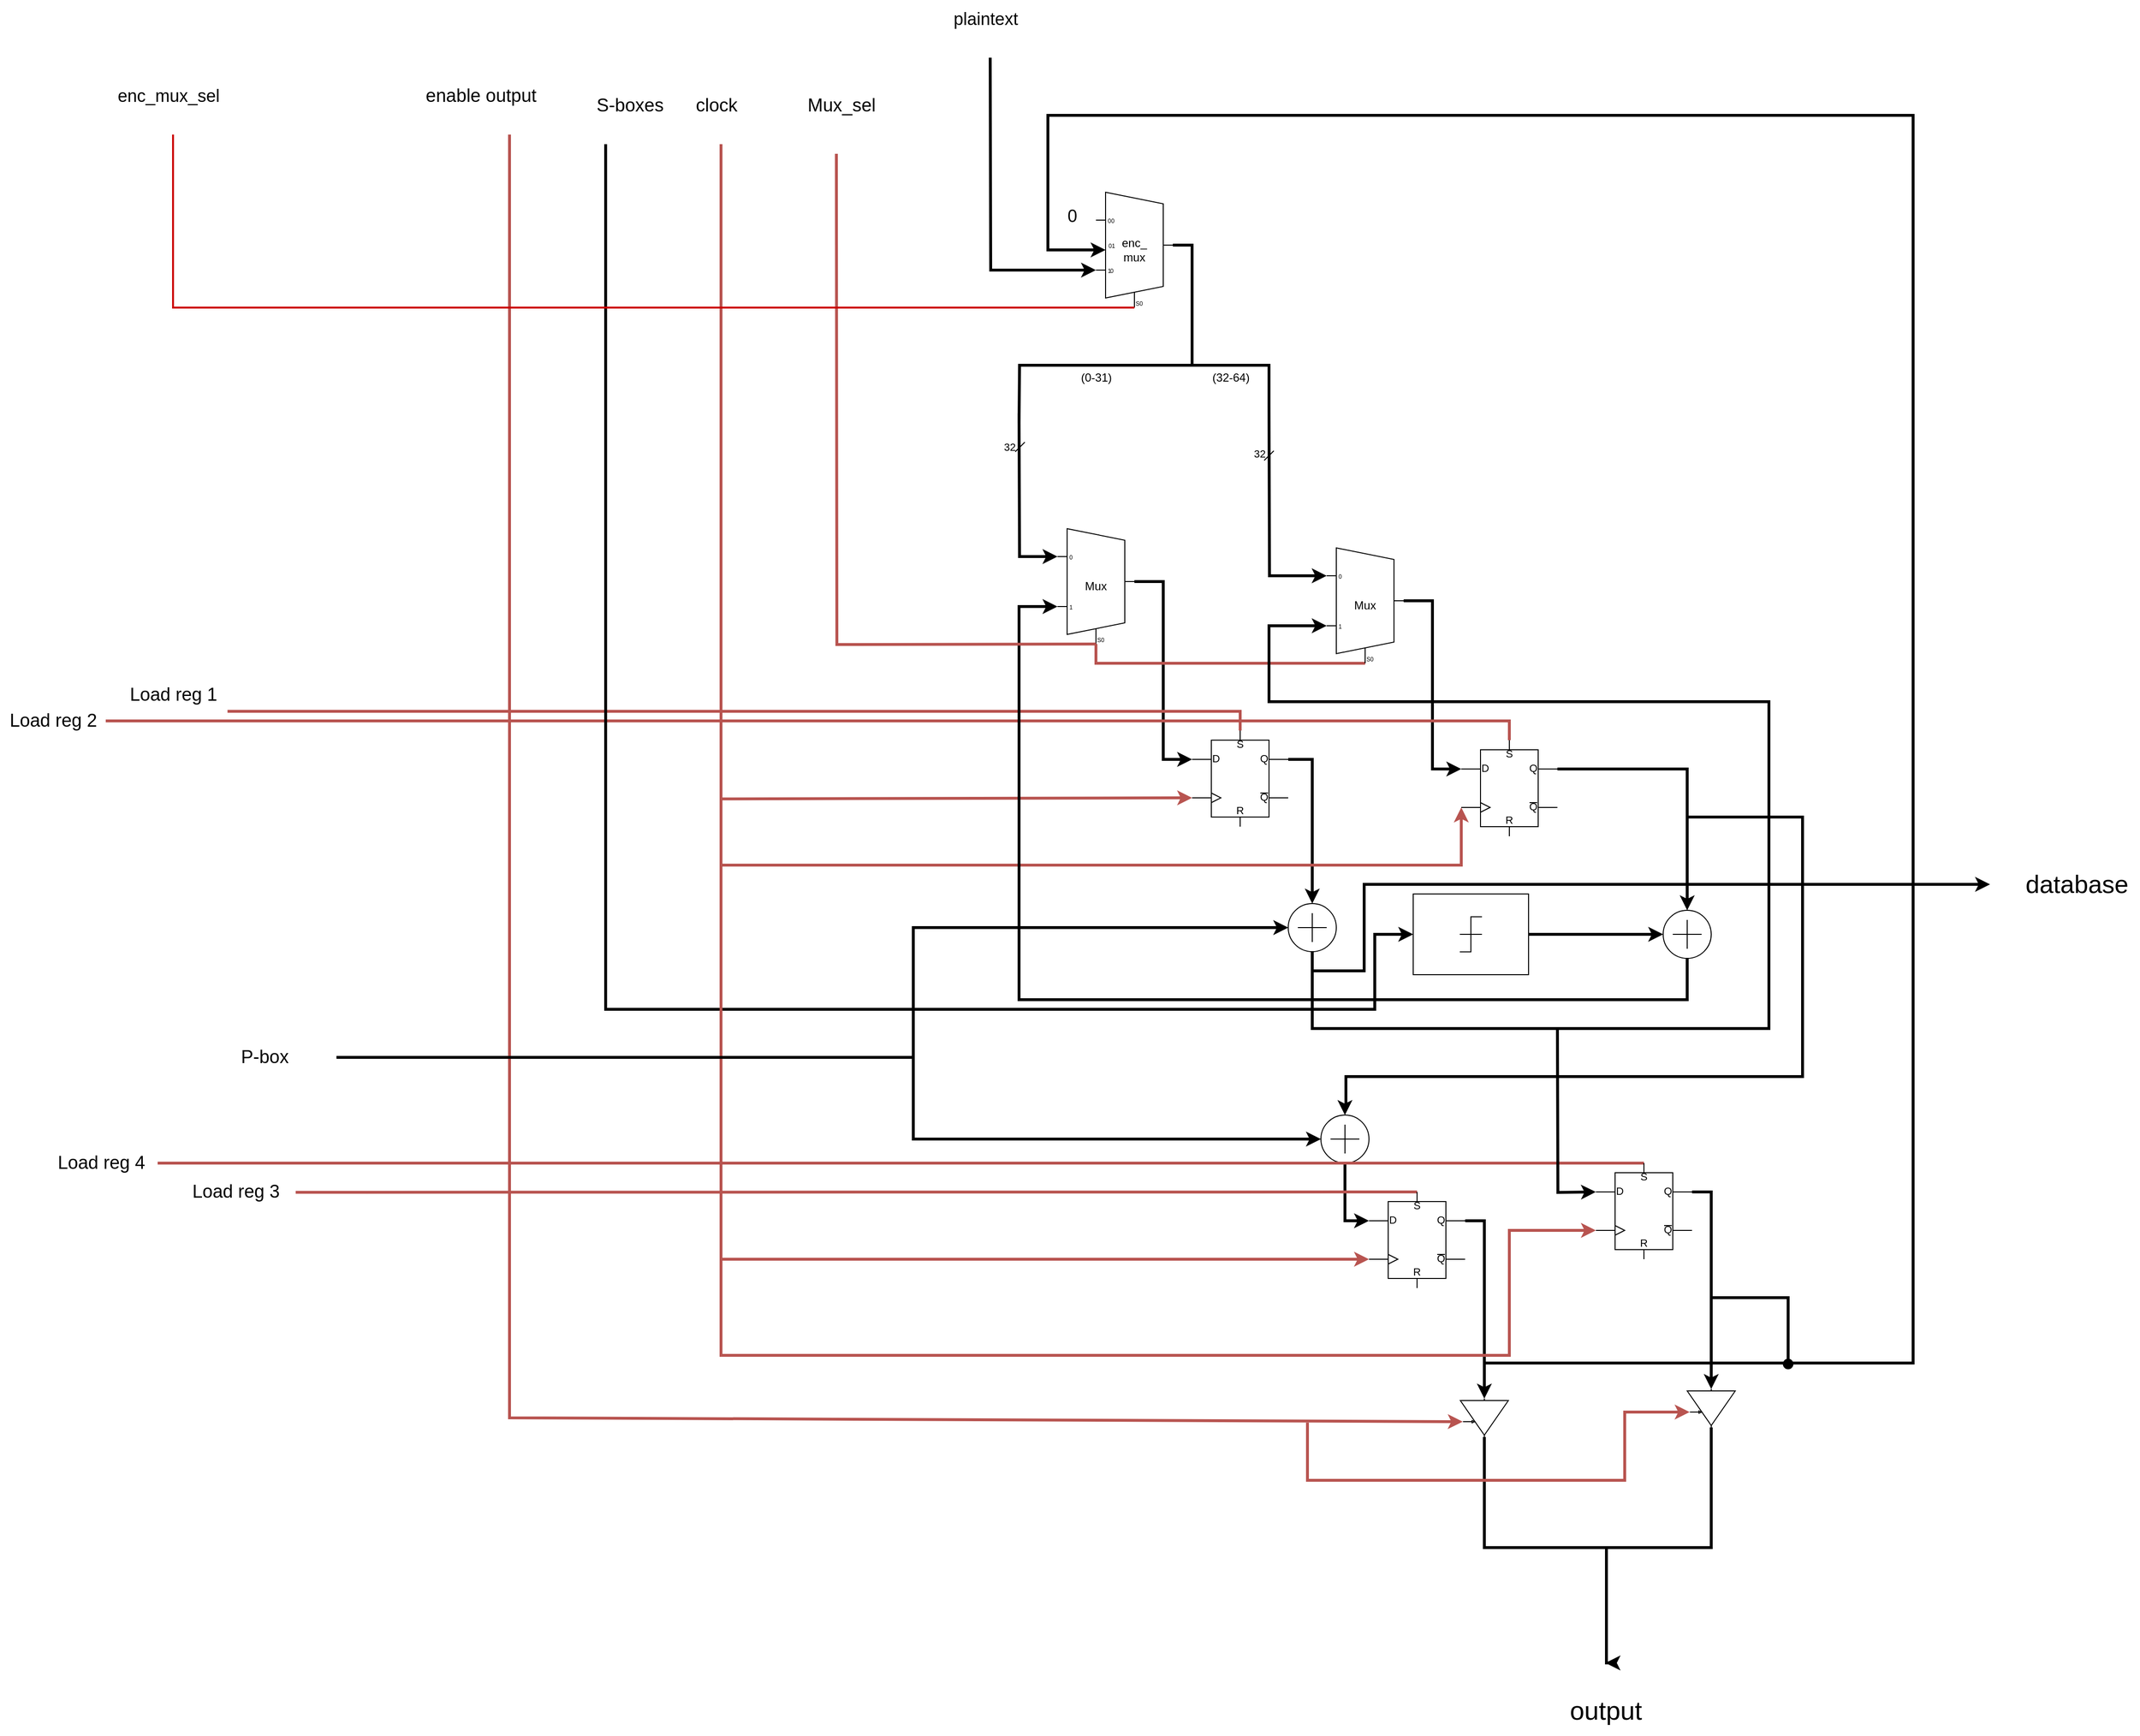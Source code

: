 <mxfile version="21.6.8" type="device">
  <diagram name="Page-1" id="MApo_q16_vX6nMRVA4rQ">
    <mxGraphModel dx="4300" dy="2780" grid="1" gridSize="10" guides="1" tooltips="1" connect="1" arrows="1" fold="1" page="1" pageScale="1" pageWidth="850" pageHeight="1100" math="0" shadow="0">
      <root>
        <mxCell id="0" />
        <mxCell id="1" parent="0" />
        <mxCell id="14ccnYZ_1jWqYZv687Fd-12" style="edgeStyle=orthogonalEdgeStyle;rounded=0;orthogonalLoop=1;jettySize=auto;html=1;exitX=1;exitY=0.5;exitDx=0;exitDy=-5;exitPerimeter=0;entryX=0;entryY=0.3;entryDx=0;entryDy=0;entryPerimeter=0;jumpSize=17;strokeWidth=3;" parent="1" source="14ccnYZ_1jWqYZv687Fd-1" target="14ccnYZ_1jWqYZv687Fd-3" edge="1">
          <mxGeometry relative="1" as="geometry" />
        </mxCell>
        <mxCell id="14ccnYZ_1jWqYZv687Fd-20" style="edgeStyle=orthogonalEdgeStyle;rounded=0;orthogonalLoop=1;jettySize=auto;html=1;exitX=0;exitY=0.217;exitDx=0;exitDy=3;exitPerimeter=0;endArrow=none;endFill=0;startArrow=classic;startFill=1;jumpSize=17;strokeWidth=3;" parent="1" source="14ccnYZ_1jWqYZv687Fd-1" edge="1">
          <mxGeometry relative="1" as="geometry">
            <mxPoint x="-30" y="130" as="targetPoint" />
          </mxGeometry>
        </mxCell>
        <mxCell id="14ccnYZ_1jWqYZv687Fd-31" value="32" style="edgeLabel;html=1;align=center;verticalAlign=middle;resizable=0;points=[];" parent="14ccnYZ_1jWqYZv687Fd-20" vertex="1" connectable="0">
          <mxGeometry x="0.627" y="-1" relative="1" as="geometry">
            <mxPoint x="-11" as="offset" />
          </mxGeometry>
        </mxCell>
        <mxCell id="14ccnYZ_1jWqYZv687Fd-1" value="Mux" style="shadow=0;dashed=0;align=center;html=1;strokeWidth=1;shape=mxgraph.electrical.abstract.mux2;whiteSpace=wrap;" parent="1" vertex="1">
          <mxGeometry x="10" y="250" width="80" height="120" as="geometry" />
        </mxCell>
        <mxCell id="14ccnYZ_1jWqYZv687Fd-13" style="edgeStyle=orthogonalEdgeStyle;rounded=0;orthogonalLoop=1;jettySize=auto;html=1;exitX=1;exitY=0.5;exitDx=0;exitDy=-5;exitPerimeter=0;entryX=0;entryY=0.3;entryDx=0;entryDy=0;entryPerimeter=0;jumpSize=17;strokeWidth=3;" parent="1" source="14ccnYZ_1jWqYZv687Fd-2" target="14ccnYZ_1jWqYZv687Fd-4" edge="1">
          <mxGeometry relative="1" as="geometry" />
        </mxCell>
        <mxCell id="14ccnYZ_1jWqYZv687Fd-21" style="edgeStyle=orthogonalEdgeStyle;rounded=0;orthogonalLoop=1;jettySize=auto;html=1;exitX=0;exitY=0.217;exitDx=0;exitDy=3;exitPerimeter=0;endArrow=none;endFill=0;startArrow=classic;startFill=1;jumpSize=17;strokeWidth=3;" parent="1" source="14ccnYZ_1jWqYZv687Fd-2" edge="1">
          <mxGeometry relative="1" as="geometry">
            <mxPoint x="230" y="120" as="targetPoint" />
          </mxGeometry>
        </mxCell>
        <mxCell id="14ccnYZ_1jWqYZv687Fd-33" value="32" style="edgeLabel;html=1;align=center;verticalAlign=middle;resizable=0;points=[];" parent="14ccnYZ_1jWqYZv687Fd-21" vertex="1" connectable="0">
          <mxGeometry x="0.565" y="-1" relative="1" as="geometry">
            <mxPoint x="-11" as="offset" />
          </mxGeometry>
        </mxCell>
        <mxCell id="pIvxz-K7B6osAKBqjWwv-2" style="edgeStyle=none;rounded=0;orthogonalLoop=1;jettySize=auto;html=1;exitX=0.375;exitY=1;exitDx=10;exitDy=0;exitPerimeter=0;entryX=0.375;entryY=1;entryDx=10;entryDy=0;entryPerimeter=0;endArrow=none;endFill=0;fillColor=#f8cecc;strokeColor=#b85450;jumpSize=17;strokeWidth=3;" parent="1" source="14ccnYZ_1jWqYZv687Fd-2" target="14ccnYZ_1jWqYZv687Fd-1" edge="1">
          <mxGeometry relative="1" as="geometry">
            <Array as="points">
              <mxPoint x="50" y="390" />
            </Array>
          </mxGeometry>
        </mxCell>
        <mxCell id="14ccnYZ_1jWqYZv687Fd-2" value="Mux" style="shadow=0;dashed=0;align=center;html=1;strokeWidth=1;shape=mxgraph.electrical.abstract.mux2;whiteSpace=wrap;" parent="1" vertex="1">
          <mxGeometry x="290" y="270" width="80" height="120" as="geometry" />
        </mxCell>
        <mxCell id="14ccnYZ_1jWqYZv687Fd-14" style="edgeStyle=orthogonalEdgeStyle;rounded=0;orthogonalLoop=1;jettySize=auto;html=1;exitX=1;exitY=0.3;exitDx=0;exitDy=0;exitPerimeter=0;entryX=0.5;entryY=0;entryDx=0;entryDy=0;entryPerimeter=0;jumpSize=17;strokeWidth=3;" parent="1" source="14ccnYZ_1jWqYZv687Fd-3" target="14ccnYZ_1jWqYZv687Fd-5" edge="1">
          <mxGeometry relative="1" as="geometry" />
        </mxCell>
        <mxCell id="pIvxz-K7B6osAKBqjWwv-6" style="edgeStyle=none;rounded=0;orthogonalLoop=1;jettySize=auto;html=1;exitX=0;exitY=0.7;exitDx=0;exitDy=0;exitPerimeter=0;endArrow=none;endFill=0;fillColor=#f8cecc;strokeColor=#b85450;jumpSize=17;strokeWidth=3;startArrow=classic;startFill=1;" parent="1" source="14ccnYZ_1jWqYZv687Fd-3" edge="1">
          <mxGeometry relative="1" as="geometry">
            <mxPoint x="-340" y="531.111" as="targetPoint" />
          </mxGeometry>
        </mxCell>
        <mxCell id="pIvxz-K7B6osAKBqjWwv-8" style="edgeStyle=none;rounded=0;orthogonalLoop=1;jettySize=auto;html=1;exitX=0.5;exitY=0;exitDx=0;exitDy=0;exitPerimeter=0;endArrow=none;endFill=0;fillColor=#f8cecc;strokeColor=#b85450;jumpSize=17;strokeWidth=3;" parent="1" source="14ccnYZ_1jWqYZv687Fd-3" edge="1">
          <mxGeometry relative="1" as="geometry">
            <mxPoint x="-853.333" y="440" as="targetPoint" />
            <Array as="points">
              <mxPoint x="200" y="440" />
            </Array>
          </mxGeometry>
        </mxCell>
        <mxCell id="14ccnYZ_1jWqYZv687Fd-3" value="" style="verticalLabelPosition=bottom;shadow=0;dashed=0;align=center;html=1;verticalAlign=top;shape=mxgraph.electrical.logic_gates.d_type_rs_flip-flop;" parent="1" vertex="1">
          <mxGeometry x="150" y="460" width="100" height="100" as="geometry" />
        </mxCell>
        <mxCell id="14ccnYZ_1jWqYZv687Fd-15" style="edgeStyle=orthogonalEdgeStyle;rounded=0;orthogonalLoop=1;jettySize=auto;html=1;exitX=1;exitY=0.3;exitDx=0;exitDy=0;exitPerimeter=0;entryX=0.5;entryY=0;entryDx=0;entryDy=0;entryPerimeter=0;jumpSize=17;strokeWidth=3;" parent="1" source="14ccnYZ_1jWqYZv687Fd-4" target="14ccnYZ_1jWqYZv687Fd-6" edge="1">
          <mxGeometry relative="1" as="geometry" />
        </mxCell>
        <mxCell id="pIvxz-K7B6osAKBqjWwv-7" style="edgeStyle=none;rounded=0;orthogonalLoop=1;jettySize=auto;html=1;exitX=0;exitY=0.7;exitDx=0;exitDy=0;exitPerimeter=0;endArrow=none;endFill=0;fillColor=#f8cecc;strokeColor=#b85450;jumpSize=17;strokeWidth=3;startArrow=classic;startFill=1;" parent="1" source="14ccnYZ_1jWqYZv687Fd-4" edge="1">
          <mxGeometry relative="1" as="geometry">
            <mxPoint x="-340" y="600" as="targetPoint" />
            <Array as="points">
              <mxPoint x="430" y="600" />
            </Array>
          </mxGeometry>
        </mxCell>
        <mxCell id="pIvxz-K7B6osAKBqjWwv-9" style="edgeStyle=none;rounded=0;orthogonalLoop=1;jettySize=auto;html=1;exitX=0.5;exitY=0;exitDx=0;exitDy=0;exitPerimeter=0;endArrow=none;endFill=0;fillColor=#f8cecc;strokeColor=#b85450;jumpSize=17;strokeWidth=3;" parent="1" source="14ccnYZ_1jWqYZv687Fd-4" edge="1">
          <mxGeometry relative="1" as="geometry">
            <mxPoint x="-980" y="450" as="targetPoint" />
            <Array as="points">
              <mxPoint x="480" y="450" />
            </Array>
          </mxGeometry>
        </mxCell>
        <mxCell id="14ccnYZ_1jWqYZv687Fd-4" value="" style="verticalLabelPosition=bottom;shadow=0;dashed=0;align=center;html=1;verticalAlign=top;shape=mxgraph.electrical.logic_gates.d_type_rs_flip-flop;" parent="1" vertex="1">
          <mxGeometry x="430" y="470" width="100" height="100" as="geometry" />
        </mxCell>
        <mxCell id="14ccnYZ_1jWqYZv687Fd-18" style="edgeStyle=orthogonalEdgeStyle;rounded=0;orthogonalLoop=1;jettySize=auto;html=1;exitX=0.5;exitY=1;exitDx=0;exitDy=0;exitPerimeter=0;entryX=0;entryY=0.65;entryDx=0;entryDy=3;entryPerimeter=0;jumpSize=17;strokeWidth=3;" parent="1" source="14ccnYZ_1jWqYZv687Fd-5" target="14ccnYZ_1jWqYZv687Fd-2" edge="1">
          <mxGeometry relative="1" as="geometry">
            <Array as="points">
              <mxPoint x="275" y="770" />
              <mxPoint x="750" y="770" />
              <mxPoint x="750" y="430" />
              <mxPoint x="230" y="430" />
              <mxPoint x="230" y="351" />
            </Array>
          </mxGeometry>
        </mxCell>
        <mxCell id="14ccnYZ_1jWqYZv687Fd-5" value="" style="verticalLabelPosition=bottom;shadow=0;dashed=0;align=center;html=1;verticalAlign=top;shape=mxgraph.electrical.abstract.summation_point;" parent="1" vertex="1">
          <mxGeometry x="250" y="640" width="50" height="50" as="geometry" />
        </mxCell>
        <mxCell id="14ccnYZ_1jWqYZv687Fd-17" style="edgeStyle=orthogonalEdgeStyle;rounded=0;orthogonalLoop=1;jettySize=auto;html=1;exitX=0.5;exitY=1;exitDx=0;exitDy=0;exitPerimeter=0;entryX=0;entryY=0.65;entryDx=0;entryDy=3;entryPerimeter=0;jumpSize=17;strokeWidth=3;" parent="1" source="14ccnYZ_1jWqYZv687Fd-6" target="14ccnYZ_1jWqYZv687Fd-1" edge="1">
          <mxGeometry relative="1" as="geometry">
            <Array as="points">
              <mxPoint x="665" y="740" />
              <mxPoint x="-30" y="740" />
              <mxPoint x="-30" y="331" />
            </Array>
          </mxGeometry>
        </mxCell>
        <mxCell id="14ccnYZ_1jWqYZv687Fd-6" value="" style="verticalLabelPosition=bottom;shadow=0;dashed=0;align=center;html=1;verticalAlign=top;shape=mxgraph.electrical.abstract.summation_point;" parent="1" vertex="1">
          <mxGeometry x="640" y="647" width="50" height="50" as="geometry" />
        </mxCell>
        <mxCell id="14ccnYZ_1jWqYZv687Fd-16" style="edgeStyle=orthogonalEdgeStyle;rounded=0;orthogonalLoop=1;jettySize=auto;html=1;exitX=1;exitY=0.5;exitDx=0;exitDy=0;exitPerimeter=0;entryX=0;entryY=0.5;entryDx=0;entryDy=0;entryPerimeter=0;jumpSize=17;strokeWidth=3;" parent="1" source="14ccnYZ_1jWqYZv687Fd-7" target="14ccnYZ_1jWqYZv687Fd-6" edge="1">
          <mxGeometry relative="1" as="geometry" />
        </mxCell>
        <mxCell id="pIvxz-K7B6osAKBqjWwv-16" style="edgeStyle=none;rounded=0;orthogonalLoop=1;jettySize=auto;html=1;exitX=0;exitY=0.5;exitDx=0;exitDy=0;exitPerimeter=0;endArrow=none;endFill=0;startArrow=classic;startFill=1;strokeWidth=3;" parent="1" source="14ccnYZ_1jWqYZv687Fd-7" edge="1">
          <mxGeometry relative="1" as="geometry">
            <mxPoint x="-460" y="-150" as="targetPoint" />
            <Array as="points">
              <mxPoint x="340" y="672" />
              <mxPoint x="340" y="750" />
              <mxPoint x="-460" y="750" />
            </Array>
          </mxGeometry>
        </mxCell>
        <mxCell id="14ccnYZ_1jWqYZv687Fd-7" value="" style="verticalLabelPosition=bottom;shadow=0;dashed=0;align=center;html=1;verticalAlign=top;shape=mxgraph.electrical.abstract.quantizer;" parent="1" vertex="1">
          <mxGeometry x="380" y="630" width="120" height="84" as="geometry" />
        </mxCell>
        <mxCell id="14ccnYZ_1jWqYZv687Fd-24" style="edgeStyle=orthogonalEdgeStyle;rounded=0;orthogonalLoop=1;jettySize=auto;html=1;entryX=0;entryY=0.3;entryDx=0;entryDy=0;entryPerimeter=0;strokeWidth=3;" parent="1" source="14ccnYZ_1jWqYZv687Fd-8" target="14ccnYZ_1jWqYZv687Fd-9" edge="1">
          <mxGeometry relative="1" as="geometry" />
        </mxCell>
        <mxCell id="14ccnYZ_1jWqYZv687Fd-8" value="" style="verticalLabelPosition=bottom;shadow=0;dashed=0;align=center;html=1;verticalAlign=top;shape=mxgraph.electrical.abstract.summation_point;" parent="1" vertex="1">
          <mxGeometry x="284" y="860" width="50" height="50" as="geometry" />
        </mxCell>
        <mxCell id="14ccnYZ_1jWqYZv687Fd-27" style="edgeStyle=orthogonalEdgeStyle;rounded=0;orthogonalLoop=1;jettySize=auto;html=1;exitX=1;exitY=0.3;exitDx=0;exitDy=0;exitPerimeter=0;entryX=0;entryY=0.5;entryDx=0;entryDy=0;entryPerimeter=0;jumpSize=17;strokeWidth=3;" parent="1" source="14ccnYZ_1jWqYZv687Fd-9" target="14ccnYZ_1jWqYZv687Fd-26" edge="1">
          <mxGeometry relative="1" as="geometry" />
        </mxCell>
        <mxCell id="pIvxz-K7B6osAKBqjWwv-10" style="edgeStyle=none;rounded=0;orthogonalLoop=1;jettySize=auto;html=1;exitX=0.5;exitY=0;exitDx=0;exitDy=0;exitPerimeter=0;endArrow=none;endFill=0;fillColor=#f8cecc;strokeColor=#b85450;jumpSize=17;strokeWidth=3;" parent="1" source="14ccnYZ_1jWqYZv687Fd-9" edge="1">
          <mxGeometry relative="1" as="geometry">
            <mxPoint x="-782.424" y="940.364" as="targetPoint" />
          </mxGeometry>
        </mxCell>
        <mxCell id="14ccnYZ_1jWqYZv687Fd-9" value="" style="verticalLabelPosition=bottom;shadow=0;dashed=0;align=center;html=1;verticalAlign=top;shape=mxgraph.electrical.logic_gates.d_type_rs_flip-flop;" parent="1" vertex="1">
          <mxGeometry x="334" y="940" width="100" height="100" as="geometry" />
        </mxCell>
        <mxCell id="14ccnYZ_1jWqYZv687Fd-28" style="edgeStyle=orthogonalEdgeStyle;rounded=0;orthogonalLoop=1;jettySize=auto;html=1;exitX=1;exitY=0.3;exitDx=0;exitDy=0;exitPerimeter=0;entryX=0;entryY=0.5;entryDx=0;entryDy=0;entryPerimeter=0;jumpSize=17;strokeWidth=3;" parent="1" source="14ccnYZ_1jWqYZv687Fd-10" target="14ccnYZ_1jWqYZv687Fd-11" edge="1">
          <mxGeometry relative="1" as="geometry" />
        </mxCell>
        <mxCell id="pIvxz-K7B6osAKBqjWwv-5" style="edgeStyle=none;rounded=0;orthogonalLoop=1;jettySize=auto;html=1;exitX=0;exitY=0.7;exitDx=0;exitDy=0;exitPerimeter=0;endArrow=none;endFill=0;fillColor=#f8cecc;strokeColor=#b85450;jumpSize=17;strokeWidth=3;startArrow=classic;startFill=1;" parent="1" source="14ccnYZ_1jWqYZv687Fd-10" edge="1">
          <mxGeometry relative="1" as="geometry">
            <mxPoint x="-340" y="990" as="targetPoint" />
            <Array as="points">
              <mxPoint x="480" y="980" />
              <mxPoint x="480" y="1110" />
              <mxPoint x="-340" y="1110" />
            </Array>
          </mxGeometry>
        </mxCell>
        <mxCell id="pIvxz-K7B6osAKBqjWwv-11" style="edgeStyle=none;rounded=0;orthogonalLoop=1;jettySize=auto;html=1;exitX=0.5;exitY=0;exitDx=0;exitDy=0;exitPerimeter=0;endArrow=none;endFill=0;fillColor=#f8cecc;strokeColor=#b85450;jumpSize=17;strokeWidth=3;" parent="1" source="14ccnYZ_1jWqYZv687Fd-10" edge="1">
          <mxGeometry relative="1" as="geometry">
            <mxPoint x="-926" y="910" as="targetPoint" />
          </mxGeometry>
        </mxCell>
        <mxCell id="14ccnYZ_1jWqYZv687Fd-10" value="" style="verticalLabelPosition=bottom;shadow=0;dashed=0;align=center;html=1;verticalAlign=top;shape=mxgraph.electrical.logic_gates.d_type_rs_flip-flop;" parent="1" vertex="1">
          <mxGeometry x="570" y="910" width="100" height="100" as="geometry" />
        </mxCell>
        <mxCell id="14ccnYZ_1jWqYZv687Fd-30" style="edgeStyle=orthogonalEdgeStyle;rounded=0;orthogonalLoop=1;jettySize=auto;html=1;exitX=1;exitY=0.5;exitDx=0;exitDy=0;exitPerimeter=0;jumpSize=17;strokeWidth=3;endArrow=none;endFill=0;" parent="1" source="14ccnYZ_1jWqYZv687Fd-11" edge="1">
          <mxGeometry relative="1" as="geometry">
            <mxPoint x="570" y="1310" as="targetPoint" />
            <Array as="points">
              <mxPoint x="690" y="1310" />
              <mxPoint x="580" y="1310" />
            </Array>
          </mxGeometry>
        </mxCell>
        <mxCell id="14ccnYZ_1jWqYZv687Fd-11" value="" style="verticalLabelPosition=bottom;shadow=0;dashed=0;align=center;html=1;verticalAlign=top;shape=mxgraph.electrical.abstract.controlled_amplifier;rotation=90;" parent="1" vertex="1">
          <mxGeometry x="670" y="1140" width="40" height="50" as="geometry" />
        </mxCell>
        <mxCell id="14ccnYZ_1jWqYZv687Fd-22" style="edgeStyle=orthogonalEdgeStyle;rounded=0;orthogonalLoop=1;jettySize=auto;html=1;endArrow=none;endFill=0;startArrow=classic;startFill=1;jumpSize=17;strokeWidth=3;" parent="1" edge="1">
          <mxGeometry relative="1" as="geometry">
            <mxPoint x="530" y="770" as="targetPoint" />
            <mxPoint x="570" y="940" as="sourcePoint" />
          </mxGeometry>
        </mxCell>
        <mxCell id="14ccnYZ_1jWqYZv687Fd-23" style="edgeStyle=orthogonalEdgeStyle;rounded=0;orthogonalLoop=1;jettySize=auto;html=1;endArrow=none;endFill=0;startArrow=classic;startFill=1;exitX=0.5;exitY=0;exitDx=0;exitDy=0;exitPerimeter=0;jumpSize=17;strokeWidth=3;" parent="1" source="14ccnYZ_1jWqYZv687Fd-8" edge="1">
          <mxGeometry relative="1" as="geometry">
            <mxPoint x="665" y="550" as="targetPoint" />
            <mxPoint x="310" y="840" as="sourcePoint" />
            <Array as="points">
              <mxPoint x="310" y="850" />
              <mxPoint x="310" y="820" />
              <mxPoint x="785" y="820" />
              <mxPoint x="785" y="550" />
            </Array>
          </mxGeometry>
        </mxCell>
        <mxCell id="14ccnYZ_1jWqYZv687Fd-25" style="edgeStyle=orthogonalEdgeStyle;rounded=0;orthogonalLoop=1;jettySize=auto;html=1;endArrow=none;endFill=0;startArrow=classic;startFill=1;jumpSize=17;strokeWidth=3;" parent="1" edge="1">
          <mxGeometry relative="1" as="geometry">
            <mxPoint x="275" y="710" as="targetPoint" />
            <mxPoint x="980" y="620" as="sourcePoint" />
            <Array as="points">
              <mxPoint x="921" y="620" />
              <mxPoint x="329" y="620" />
              <mxPoint x="329" y="710" />
            </Array>
          </mxGeometry>
        </mxCell>
        <mxCell id="14ccnYZ_1jWqYZv687Fd-29" style="edgeStyle=orthogonalEdgeStyle;rounded=0;orthogonalLoop=1;jettySize=auto;html=1;exitX=1;exitY=0.5;exitDx=0;exitDy=0;exitPerimeter=0;jumpSize=17;strokeWidth=3;" parent="1" source="14ccnYZ_1jWqYZv687Fd-26" edge="1">
          <mxGeometry relative="1" as="geometry">
            <mxPoint x="580" y="1430" as="targetPoint" />
            <Array as="points">
              <mxPoint x="454" y="1310" />
              <mxPoint x="581" y="1310" />
              <mxPoint x="581" y="1430" />
            </Array>
          </mxGeometry>
        </mxCell>
        <mxCell id="14ccnYZ_1jWqYZv687Fd-26" value="" style="verticalLabelPosition=bottom;shadow=0;dashed=0;align=center;html=1;verticalAlign=top;shape=mxgraph.electrical.abstract.controlled_amplifier;rotation=90;" parent="1" vertex="1">
          <mxGeometry x="434" y="1150" width="40" height="50" as="geometry" />
        </mxCell>
        <mxCell id="14ccnYZ_1jWqYZv687Fd-32" value="" style="endArrow=none;html=1;rounded=0;" parent="1" edge="1">
          <mxGeometry width="50" height="50" relative="1" as="geometry">
            <mxPoint x="-34" y="170" as="sourcePoint" />
            <mxPoint x="-24" y="160" as="targetPoint" />
          </mxGeometry>
        </mxCell>
        <mxCell id="14ccnYZ_1jWqYZv687Fd-34" value="" style="endArrow=none;html=1;rounded=0;" parent="1" edge="1">
          <mxGeometry width="50" height="50" relative="1" as="geometry">
            <mxPoint x="225" y="179" as="sourcePoint" />
            <mxPoint x="235" y="169" as="targetPoint" />
          </mxGeometry>
        </mxCell>
        <mxCell id="pIvxz-K7B6osAKBqjWwv-1" value="" style="endArrow=none;html=1;rounded=0;edgeStyle=orthogonalEdgeStyle;fillColor=#f8cecc;strokeColor=#b85450;jumpSize=17;strokeWidth=3;" parent="1" edge="1">
          <mxGeometry width="50" height="50" relative="1" as="geometry">
            <mxPoint x="50" y="370" as="sourcePoint" />
            <mxPoint x="-220" y="-140" as="targetPoint" />
          </mxGeometry>
        </mxCell>
        <mxCell id="pIvxz-K7B6osAKBqjWwv-4" value="" style="edgeStyle=none;orthogonalLoop=1;jettySize=auto;html=1;rounded=0;entryX=0;entryY=0.7;entryDx=0;entryDy=0;entryPerimeter=0;endArrow=classic;endFill=1;fillColor=#f8cecc;strokeColor=#b85450;jumpSize=17;strokeWidth=3;startArrow=none;startFill=0;" parent="1" target="14ccnYZ_1jWqYZv687Fd-9" edge="1">
          <mxGeometry width="100" relative="1" as="geometry">
            <mxPoint x="-340" y="-150" as="sourcePoint" />
            <mxPoint x="-330" y="540" as="targetPoint" />
            <Array as="points">
              <mxPoint x="-340" y="420" />
              <mxPoint x="-340" y="1010" />
            </Array>
          </mxGeometry>
        </mxCell>
        <mxCell id="pIvxz-K7B6osAKBqjWwv-12" value="" style="endArrow=none;html=1;rounded=0;exitX=0.6;exitY=0.95;exitDx=0;exitDy=0;exitPerimeter=0;startArrow=classic;startFill=1;fillColor=#f8cecc;strokeColor=#b85450;jumpSize=17;strokeWidth=3;" parent="1" source="14ccnYZ_1jWqYZv687Fd-26" edge="1">
          <mxGeometry width="50" height="50" relative="1" as="geometry">
            <mxPoint x="-320" y="490" as="sourcePoint" />
            <mxPoint x="-560" y="-160" as="targetPoint" />
            <Array as="points">
              <mxPoint x="-560" y="1175" />
            </Array>
          </mxGeometry>
        </mxCell>
        <mxCell id="pIvxz-K7B6osAKBqjWwv-13" value="" style="endArrow=none;html=1;rounded=0;exitX=0.6;exitY=0.95;exitDx=0;exitDy=0;exitPerimeter=0;endFill=0;startArrow=classic;startFill=1;fillColor=#f8cecc;strokeColor=#b85450;jumpSize=20;endSize=10;strokeWidth=3;" parent="1" source="14ccnYZ_1jWqYZv687Fd-11" edge="1">
          <mxGeometry width="50" height="50" relative="1" as="geometry">
            <mxPoint x="370" y="1060" as="sourcePoint" />
            <mxPoint x="270" y="1180" as="targetPoint" />
            <Array as="points">
              <mxPoint x="600" y="1169" />
              <mxPoint x="600" y="1240" />
              <mxPoint x="270" y="1240" />
            </Array>
          </mxGeometry>
        </mxCell>
        <mxCell id="pIvxz-K7B6osAKBqjWwv-14" value="" style="endArrow=classic;html=1;rounded=0;entryX=0;entryY=0.5;entryDx=0;entryDy=0;entryPerimeter=0;startArrow=none;startFill=0;endFill=1;jumpSize=17;strokeWidth=3;" parent="1" target="14ccnYZ_1jWqYZv687Fd-8" edge="1">
          <mxGeometry width="50" height="50" relative="1" as="geometry">
            <mxPoint x="-740" y="800" as="sourcePoint" />
            <mxPoint x="-260" y="800" as="targetPoint" />
            <Array as="points">
              <mxPoint x="-140" y="800" />
              <mxPoint x="-140" y="885" />
            </Array>
          </mxGeometry>
        </mxCell>
        <mxCell id="pIvxz-K7B6osAKBqjWwv-15" value="" style="endArrow=classic;html=1;rounded=0;entryX=0;entryY=0.5;entryDx=0;entryDy=0;entryPerimeter=0;startArrow=none;startFill=0;endFill=1;jumpSize=17;strokeWidth=3;" parent="1" target="14ccnYZ_1jWqYZv687Fd-5" edge="1">
          <mxGeometry width="50" height="50" relative="1" as="geometry">
            <mxPoint x="-140" y="800" as="sourcePoint" />
            <mxPoint x="-220" y="780" as="targetPoint" />
            <Array as="points">
              <mxPoint x="-140" y="665" />
            </Array>
          </mxGeometry>
        </mxCell>
        <mxCell id="pIvxz-K7B6osAKBqjWwv-17" value="Load reg 1" style="text;html=1;align=center;verticalAlign=middle;resizable=0;points=[];autosize=1;strokeColor=none;fillColor=none;strokeWidth=5;fontSize=19;" parent="1" vertex="1">
          <mxGeometry x="-965" y="403" width="110" height="40" as="geometry" />
        </mxCell>
        <mxCell id="pIvxz-K7B6osAKBqjWwv-18" value="Load reg 2" style="text;html=1;align=center;verticalAlign=middle;resizable=0;points=[];autosize=1;strokeColor=none;fillColor=none;strokeWidth=5;fontSize=19;" parent="1" vertex="1">
          <mxGeometry x="-1090" y="430" width="110" height="40" as="geometry" />
        </mxCell>
        <mxCell id="pIvxz-K7B6osAKBqjWwv-19" value="Load reg 3" style="text;html=1;align=center;verticalAlign=middle;resizable=0;points=[];autosize=1;strokeColor=none;fillColor=none;strokeWidth=5;fontSize=19;" parent="1" vertex="1">
          <mxGeometry x="-900" y="920" width="110" height="40" as="geometry" />
        </mxCell>
        <mxCell id="pIvxz-K7B6osAKBqjWwv-20" value="Load reg 4" style="text;html=1;align=center;verticalAlign=middle;resizable=0;points=[];autosize=1;strokeColor=none;fillColor=none;strokeWidth=5;fontSize=19;" parent="1" vertex="1">
          <mxGeometry x="-1040" y="890" width="110" height="40" as="geometry" />
        </mxCell>
        <mxCell id="pIvxz-K7B6osAKBqjWwv-21" value="enable output" style="text;html=1;align=center;verticalAlign=middle;resizable=0;points=[];autosize=1;strokeColor=none;fillColor=none;strokeWidth=5;fontSize=19;" parent="1" vertex="1">
          <mxGeometry x="-660" y="-220" width="140" height="40" as="geometry" />
        </mxCell>
        <mxCell id="pIvxz-K7B6osAKBqjWwv-22" value="S-boxes" style="text;html=1;align=center;verticalAlign=middle;resizable=0;points=[];autosize=1;strokeColor=none;fillColor=none;strokeWidth=5;fontSize=19;" parent="1" vertex="1">
          <mxGeometry x="-480" y="-210" width="90" height="40" as="geometry" />
        </mxCell>
        <mxCell id="pIvxz-K7B6osAKBqjWwv-24" value="P-box" style="text;html=1;align=center;verticalAlign=middle;resizable=0;points=[];autosize=1;strokeColor=none;fillColor=none;strokeWidth=5;fontSize=19;" parent="1" vertex="1">
          <mxGeometry x="-850" y="780" width="70" height="40" as="geometry" />
        </mxCell>
        <mxCell id="pIvxz-K7B6osAKBqjWwv-25" value="clock" style="text;html=1;align=center;verticalAlign=middle;resizable=0;points=[];autosize=1;strokeColor=none;fillColor=none;strokeWidth=5;fontSize=19;" parent="1" vertex="1">
          <mxGeometry x="-380" y="-210" width="70" height="40" as="geometry" />
        </mxCell>
        <mxCell id="pIvxz-K7B6osAKBqjWwv-27" value="Mux_sel" style="text;html=1;align=center;verticalAlign=middle;resizable=0;points=[];autosize=1;strokeColor=none;fillColor=none;strokeWidth=5;fontSize=19;" parent="1" vertex="1">
          <mxGeometry x="-260" y="-210" width="90" height="40" as="geometry" />
        </mxCell>
        <mxCell id="pIvxz-K7B6osAKBqjWwv-28" value="database" style="text;html=1;align=center;verticalAlign=middle;resizable=0;points=[];autosize=1;strokeColor=none;fillColor=none;strokeWidth=5;fontSize=26;" parent="1" vertex="1">
          <mxGeometry x="1005" y="600" width="130" height="40" as="geometry" />
        </mxCell>
        <mxCell id="pIvxz-K7B6osAKBqjWwv-29" value="output" style="text;html=1;align=center;verticalAlign=middle;resizable=0;points=[];autosize=1;strokeColor=none;fillColor=none;strokeWidth=5;fontSize=27;" parent="1" vertex="1">
          <mxGeometry x="530" y="1455" width="100" height="50" as="geometry" />
        </mxCell>
        <mxCell id="73_fsfGwEEvA5iHBJWcW-3" style="edgeStyle=orthogonalEdgeStyle;rounded=0;orthogonalLoop=1;jettySize=auto;html=1;exitX=0;exitY=0.65;exitDx=0;exitDy=3;exitPerimeter=0;endArrow=none;endFill=0;startArrow=classic;startFill=1;strokeWidth=3;" parent="1" source="73_fsfGwEEvA5iHBJWcW-1" edge="1">
          <mxGeometry relative="1" as="geometry">
            <mxPoint x="-60" y="-240" as="targetPoint" />
          </mxGeometry>
        </mxCell>
        <mxCell id="73_fsfGwEEvA5iHBJWcW-6" style="edgeStyle=orthogonalEdgeStyle;rounded=0;orthogonalLoop=1;jettySize=auto;html=1;exitX=1;exitY=0.5;exitDx=0;exitDy=-5;exitPerimeter=0;endArrow=none;endFill=0;strokeWidth=3;" parent="1" source="73_fsfGwEEvA5iHBJWcW-1" edge="1">
          <mxGeometry relative="1" as="geometry">
            <mxPoint x="-30" y="140" as="targetPoint" />
          </mxGeometry>
        </mxCell>
        <mxCell id="73_fsfGwEEvA5iHBJWcW-1" value="enc_&lt;br&gt;mux" style="shadow=0;dashed=0;align=center;html=1;strokeWidth=1;shape=mxgraph.electrical.abstract.mux2;whiteSpace=wrap;" parent="1" vertex="1">
          <mxGeometry x="50" y="-100" width="80" height="120" as="geometry" />
        </mxCell>
        <mxCell id="73_fsfGwEEvA5iHBJWcW-2" value="&lt;font style=&quot;font-size: 18px;&quot;&gt;0&lt;/font&gt;" style="text;html=1;align=center;verticalAlign=middle;resizable=0;points=[];autosize=1;strokeColor=none;fillColor=none;" parent="1" vertex="1">
          <mxGeometry x="10" y="-95" width="30" height="40" as="geometry" />
        </mxCell>
        <mxCell id="73_fsfGwEEvA5iHBJWcW-4" value="&lt;font style=&quot;font-size: 18px;&quot;&gt;plaintext&lt;/font&gt;" style="text;html=1;align=center;verticalAlign=middle;resizable=0;points=[];autosize=1;strokeColor=none;fillColor=none;" parent="1" vertex="1">
          <mxGeometry x="-110" y="-300" width="90" height="40" as="geometry" />
        </mxCell>
        <mxCell id="73_fsfGwEEvA5iHBJWcW-7" value="" style="endArrow=none;html=1;rounded=0;strokeWidth=3;" parent="1" edge="1">
          <mxGeometry width="50" height="50" relative="1" as="geometry">
            <mxPoint x="150" y="80" as="sourcePoint" />
            <mxPoint x="230" y="120" as="targetPoint" />
            <Array as="points">
              <mxPoint x="230" y="80" />
            </Array>
          </mxGeometry>
        </mxCell>
        <mxCell id="73_fsfGwEEvA5iHBJWcW-8" value="(0-31)" style="text;html=1;align=center;verticalAlign=middle;resizable=0;points=[];autosize=1;strokeColor=none;fillColor=none;" parent="1" vertex="1">
          <mxGeometry x="20" y="78" width="60" height="30" as="geometry" />
        </mxCell>
        <mxCell id="73_fsfGwEEvA5iHBJWcW-9" value="(32-64)" style="text;html=1;align=center;verticalAlign=middle;resizable=0;points=[];autosize=1;strokeColor=none;fillColor=none;" parent="1" vertex="1">
          <mxGeometry x="160" y="78" width="60" height="30" as="geometry" />
        </mxCell>
        <mxCell id="mJjl416US21T6Qxjv-FP-1" value="&lt;font style=&quot;font-size: 6px;&quot;&gt;0&lt;/font&gt;" style="text;html=1;align=center;verticalAlign=middle;resizable=0;points=[];autosize=1;strokeColor=none;fillColor=none;" vertex="1" parent="1">
          <mxGeometry x="51" y="-35" width="30" height="30" as="geometry" />
        </mxCell>
        <mxCell id="mJjl416US21T6Qxjv-FP-2" value="&lt;font style=&quot;font-size: 6px;&quot;&gt;0&lt;/font&gt;" style="text;html=1;align=center;verticalAlign=middle;resizable=0;points=[];autosize=1;strokeColor=none;fillColor=none;" vertex="1" parent="1">
          <mxGeometry x="52" y="-87" width="30" height="30" as="geometry" />
        </mxCell>
        <mxCell id="mJjl416US21T6Qxjv-FP-3" value="&lt;font style=&quot;font-size: 6px;&quot;&gt;01&lt;/font&gt;" style="text;html=1;align=center;verticalAlign=middle;resizable=0;points=[];autosize=1;strokeColor=none;fillColor=none;" vertex="1" parent="1">
          <mxGeometry x="51" y="-61" width="30" height="30" as="geometry" />
        </mxCell>
        <mxCell id="mJjl416US21T6Qxjv-FP-4" value="" style="endArrow=classic;html=1;rounded=0;strokeWidth=3;" edge="1" parent="1">
          <mxGeometry width="50" height="50" relative="1" as="geometry">
            <mxPoint x="454" y="1118" as="sourcePoint" />
            <mxPoint x="60" y="-40" as="targetPoint" />
            <Array as="points">
              <mxPoint x="900" y="1118" />
              <mxPoint x="900" y="-180" />
              <mxPoint y="-180" />
              <mxPoint y="-40" />
            </Array>
          </mxGeometry>
        </mxCell>
        <mxCell id="mJjl416US21T6Qxjv-FP-5" value="" style="endArrow=none;html=1;rounded=0;strokeWidth=3;" edge="1" parent="1">
          <mxGeometry width="50" height="50" relative="1" as="geometry">
            <mxPoint x="690" y="1050" as="sourcePoint" />
            <mxPoint x="770" y="1120" as="targetPoint" />
            <Array as="points">
              <mxPoint x="770" y="1050" />
            </Array>
          </mxGeometry>
        </mxCell>
        <mxCell id="mJjl416US21T6Qxjv-FP-6" value="" style="ellipse;whiteSpace=wrap;html=1;fillColor=#000000;" vertex="1" parent="1">
          <mxGeometry x="765" y="1114" width="10" height="10" as="geometry" />
        </mxCell>
        <mxCell id="mJjl416US21T6Qxjv-FP-9" value="" style="endArrow=none;html=1;rounded=0;entryX=0.375;entryY=1;entryDx=10;entryDy=0;entryPerimeter=0;strokeWidth=2;strokeColor=#CC0000;" edge="1" parent="1" target="73_fsfGwEEvA5iHBJWcW-1">
          <mxGeometry width="50" height="50" relative="1" as="geometry">
            <mxPoint x="-910" y="-160" as="sourcePoint" />
            <mxPoint x="-320" y="-40" as="targetPoint" />
            <Array as="points">
              <mxPoint x="-910" y="20" />
              <mxPoint x="-740" y="20" />
            </Array>
          </mxGeometry>
        </mxCell>
        <mxCell id="mJjl416US21T6Qxjv-FP-10" value="&lt;font style=&quot;font-size: 18px;&quot;&gt;enc_mux_sel&lt;/font&gt;" style="text;html=1;align=center;verticalAlign=middle;resizable=0;points=[];autosize=1;strokeColor=none;fillColor=none;" vertex="1" parent="1">
          <mxGeometry x="-980" y="-220" width="130" height="40" as="geometry" />
        </mxCell>
      </root>
    </mxGraphModel>
  </diagram>
</mxfile>
